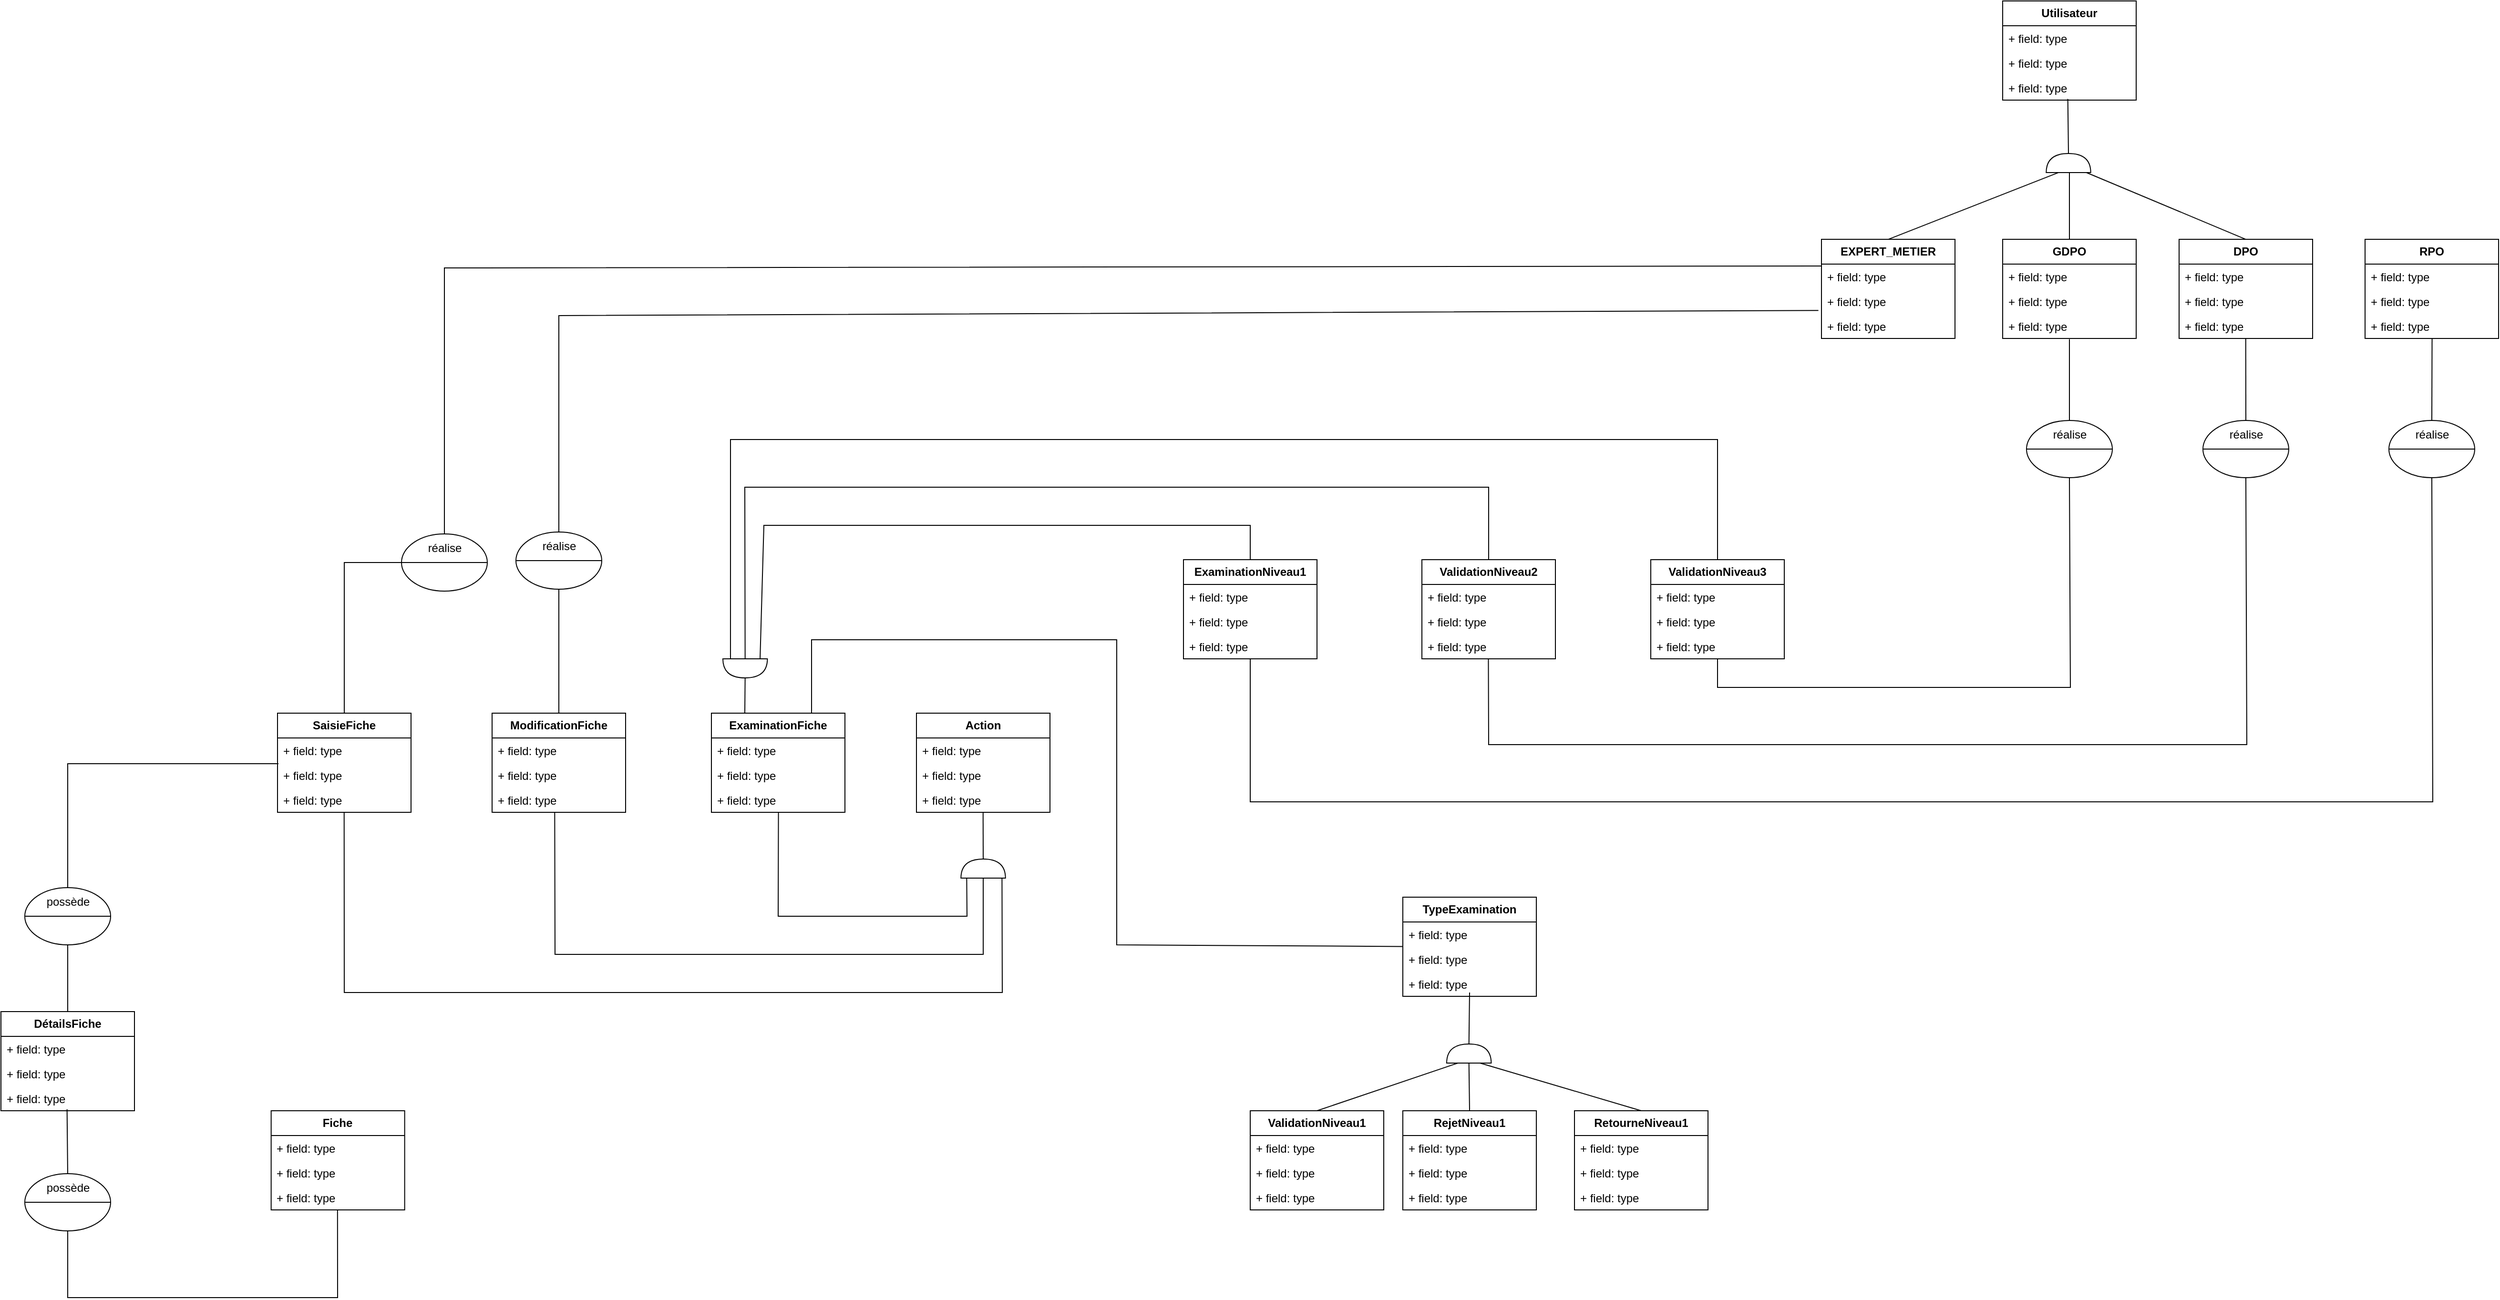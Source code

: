 <mxfile version="24.0.1" type="github">
  <diagram name="Page-1" id="qLgA0oDhDF7gpmY1HdVV">
    <mxGraphModel dx="2273" dy="1277" grid="1" gridSize="10" guides="1" tooltips="1" connect="1" arrows="1" fold="1" page="1" pageScale="1" pageWidth="1169" pageHeight="1654" math="0" shadow="0">
      <root>
        <mxCell id="0" />
        <mxCell id="1" parent="0" />
        <mxCell id="GYJAzNhmERgqQ6SQNVPi-38" value="&lt;b&gt;DPO&lt;/b&gt;" style="swimlane;fontStyle=0;childLayout=stackLayout;horizontal=1;startSize=26;fillColor=none;horizontalStack=0;resizeParent=1;resizeParentMax=0;resizeLast=0;collapsible=1;marginBottom=0;whiteSpace=wrap;html=1;" parent="1" vertex="1">
          <mxGeometry x="2634" y="330.04" width="140" height="104" as="geometry" />
        </mxCell>
        <mxCell id="GYJAzNhmERgqQ6SQNVPi-39" value="+ field: type" style="text;strokeColor=none;fillColor=none;align=left;verticalAlign=top;spacingLeft=4;spacingRight=4;overflow=hidden;rotatable=0;points=[[0,0.5],[1,0.5]];portConstraint=eastwest;whiteSpace=wrap;html=1;" parent="GYJAzNhmERgqQ6SQNVPi-38" vertex="1">
          <mxGeometry y="26" width="140" height="26" as="geometry" />
        </mxCell>
        <mxCell id="GYJAzNhmERgqQ6SQNVPi-40" value="+ field: type" style="text;strokeColor=none;fillColor=none;align=left;verticalAlign=top;spacingLeft=4;spacingRight=4;overflow=hidden;rotatable=0;points=[[0,0.5],[1,0.5]];portConstraint=eastwest;whiteSpace=wrap;html=1;" parent="GYJAzNhmERgqQ6SQNVPi-38" vertex="1">
          <mxGeometry y="52" width="140" height="26" as="geometry" />
        </mxCell>
        <mxCell id="GYJAzNhmERgqQ6SQNVPi-41" value="+ field: type" style="text;strokeColor=none;fillColor=none;align=left;verticalAlign=top;spacingLeft=4;spacingRight=4;overflow=hidden;rotatable=0;points=[[0,0.5],[1,0.5]];portConstraint=eastwest;whiteSpace=wrap;html=1;" parent="GYJAzNhmERgqQ6SQNVPi-38" vertex="1">
          <mxGeometry y="78" width="140" height="26" as="geometry" />
        </mxCell>
        <mxCell id="GYJAzNhmERgqQ6SQNVPi-42" value="&lt;b&gt;GDPO&lt;/b&gt;" style="swimlane;fontStyle=0;childLayout=stackLayout;horizontal=1;startSize=26;fillColor=none;horizontalStack=0;resizeParent=1;resizeParentMax=0;resizeLast=0;collapsible=1;marginBottom=0;whiteSpace=wrap;html=1;" parent="1" vertex="1">
          <mxGeometry x="2449" y="330.04" width="140" height="104" as="geometry" />
        </mxCell>
        <mxCell id="GYJAzNhmERgqQ6SQNVPi-43" value="+ field: type" style="text;strokeColor=none;fillColor=none;align=left;verticalAlign=top;spacingLeft=4;spacingRight=4;overflow=hidden;rotatable=0;points=[[0,0.5],[1,0.5]];portConstraint=eastwest;whiteSpace=wrap;html=1;" parent="GYJAzNhmERgqQ6SQNVPi-42" vertex="1">
          <mxGeometry y="26" width="140" height="26" as="geometry" />
        </mxCell>
        <mxCell id="GYJAzNhmERgqQ6SQNVPi-44" value="+ field: type" style="text;strokeColor=none;fillColor=none;align=left;verticalAlign=top;spacingLeft=4;spacingRight=4;overflow=hidden;rotatable=0;points=[[0,0.5],[1,0.5]];portConstraint=eastwest;whiteSpace=wrap;html=1;" parent="GYJAzNhmERgqQ6SQNVPi-42" vertex="1">
          <mxGeometry y="52" width="140" height="26" as="geometry" />
        </mxCell>
        <mxCell id="GYJAzNhmERgqQ6SQNVPi-45" value="+ field: type" style="text;strokeColor=none;fillColor=none;align=left;verticalAlign=top;spacingLeft=4;spacingRight=4;overflow=hidden;rotatable=0;points=[[0,0.5],[1,0.5]];portConstraint=eastwest;whiteSpace=wrap;html=1;" parent="GYJAzNhmERgqQ6SQNVPi-42" vertex="1">
          <mxGeometry y="78" width="140" height="26" as="geometry" />
        </mxCell>
        <mxCell id="GYJAzNhmERgqQ6SQNVPi-46" value="&lt;b&gt;EXPERT_METIER&lt;/b&gt;" style="swimlane;fontStyle=0;childLayout=stackLayout;horizontal=1;startSize=26;fillColor=none;horizontalStack=0;resizeParent=1;resizeParentMax=0;resizeLast=0;collapsible=1;marginBottom=0;whiteSpace=wrap;html=1;" parent="1" vertex="1">
          <mxGeometry x="2259" y="330.04" width="140" height="104" as="geometry" />
        </mxCell>
        <mxCell id="GYJAzNhmERgqQ6SQNVPi-47" value="+ field: type" style="text;strokeColor=none;fillColor=none;align=left;verticalAlign=top;spacingLeft=4;spacingRight=4;overflow=hidden;rotatable=0;points=[[0,0.5],[1,0.5]];portConstraint=eastwest;whiteSpace=wrap;html=1;" parent="GYJAzNhmERgqQ6SQNVPi-46" vertex="1">
          <mxGeometry y="26" width="140" height="26" as="geometry" />
        </mxCell>
        <mxCell id="GYJAzNhmERgqQ6SQNVPi-48" value="+ field: type" style="text;strokeColor=none;fillColor=none;align=left;verticalAlign=top;spacingLeft=4;spacingRight=4;overflow=hidden;rotatable=0;points=[[0,0.5],[1,0.5]];portConstraint=eastwest;whiteSpace=wrap;html=1;" parent="GYJAzNhmERgqQ6SQNVPi-46" vertex="1">
          <mxGeometry y="52" width="140" height="26" as="geometry" />
        </mxCell>
        <mxCell id="GYJAzNhmERgqQ6SQNVPi-49" value="+ field: type" style="text;strokeColor=none;fillColor=none;align=left;verticalAlign=top;spacingLeft=4;spacingRight=4;overflow=hidden;rotatable=0;points=[[0,0.5],[1,0.5]];portConstraint=eastwest;whiteSpace=wrap;html=1;" parent="GYJAzNhmERgqQ6SQNVPi-46" vertex="1">
          <mxGeometry y="78" width="140" height="26" as="geometry" />
        </mxCell>
        <mxCell id="GYJAzNhmERgqQ6SQNVPi-50" value="" style="shape=or;whiteSpace=wrap;html=1;direction=north;" parent="1" vertex="1">
          <mxGeometry x="2494.66" y="240" width="46.67" height="20" as="geometry" />
        </mxCell>
        <mxCell id="GYJAzNhmERgqQ6SQNVPi-51" style="edgeStyle=orthogonalEdgeStyle;rounded=0;orthogonalLoop=1;jettySize=auto;html=1;entryX=0;entryY=0.5;entryDx=0;entryDy=0;entryPerimeter=0;endArrow=none;endFill=0;exitX=0.5;exitY=0;exitDx=0;exitDy=0;" parent="1" source="GYJAzNhmERgqQ6SQNVPi-42" edge="1">
          <mxGeometry relative="1" as="geometry">
            <mxPoint x="2519" y="310.04" as="sourcePoint" />
            <mxPoint x="2518.995" y="260.04" as="targetPoint" />
          </mxGeometry>
        </mxCell>
        <mxCell id="GYJAzNhmERgqQ6SQNVPi-53" value="" style="endArrow=none;html=1;rounded=0;exitX=0.5;exitY=0;exitDx=0;exitDy=0;entryX=0;entryY=0.25;entryDx=0;entryDy=0;entryPerimeter=0;" parent="1" source="GYJAzNhmERgqQ6SQNVPi-46" edge="1">
          <mxGeometry width="50" height="50" relative="1" as="geometry">
            <mxPoint x="2329" y="310.04" as="sourcePoint" />
            <mxPoint x="2507.327" y="260.04" as="targetPoint" />
          </mxGeometry>
        </mxCell>
        <mxCell id="GYJAzNhmERgqQ6SQNVPi-54" value="" style="endArrow=none;html=1;rounded=0;entryX=0.002;entryY=0.883;entryDx=0;entryDy=0;entryPerimeter=0;exitX=0.5;exitY=0;exitDx=0;exitDy=0;" parent="1" source="GYJAzNhmERgqQ6SQNVPi-38" edge="1">
          <mxGeometry width="50" height="50" relative="1" as="geometry">
            <mxPoint x="2704" y="330.04" as="sourcePoint" />
            <mxPoint x="2536.87" y="260.0" as="targetPoint" />
          </mxGeometry>
        </mxCell>
        <mxCell id="GYJAzNhmERgqQ6SQNVPi-55" value="&lt;b&gt;Utilisateur&lt;/b&gt;" style="swimlane;fontStyle=0;childLayout=stackLayout;horizontal=1;startSize=26;fillColor=none;horizontalStack=0;resizeParent=1;resizeParentMax=0;resizeLast=0;collapsible=1;marginBottom=0;whiteSpace=wrap;html=1;" parent="1" vertex="1">
          <mxGeometry x="2449" y="80" width="140" height="104" as="geometry" />
        </mxCell>
        <mxCell id="GYJAzNhmERgqQ6SQNVPi-56" value="+ field: type" style="text;strokeColor=none;fillColor=none;align=left;verticalAlign=top;spacingLeft=4;spacingRight=4;overflow=hidden;rotatable=0;points=[[0,0.5],[1,0.5]];portConstraint=eastwest;whiteSpace=wrap;html=1;" parent="GYJAzNhmERgqQ6SQNVPi-55" vertex="1">
          <mxGeometry y="26" width="140" height="26" as="geometry" />
        </mxCell>
        <mxCell id="GYJAzNhmERgqQ6SQNVPi-57" value="+ field: type" style="text;strokeColor=none;fillColor=none;align=left;verticalAlign=top;spacingLeft=4;spacingRight=4;overflow=hidden;rotatable=0;points=[[0,0.5],[1,0.5]];portConstraint=eastwest;whiteSpace=wrap;html=1;" parent="GYJAzNhmERgqQ6SQNVPi-55" vertex="1">
          <mxGeometry y="52" width="140" height="26" as="geometry" />
        </mxCell>
        <mxCell id="GYJAzNhmERgqQ6SQNVPi-58" value="+ field: type" style="text;strokeColor=none;fillColor=none;align=left;verticalAlign=top;spacingLeft=4;spacingRight=4;overflow=hidden;rotatable=0;points=[[0,0.5],[1,0.5]];portConstraint=eastwest;whiteSpace=wrap;html=1;" parent="GYJAzNhmERgqQ6SQNVPi-55" vertex="1">
          <mxGeometry y="78" width="140" height="26" as="geometry" />
        </mxCell>
        <mxCell id="GYJAzNhmERgqQ6SQNVPi-59" value="" style="endArrow=none;html=1;rounded=0;exitX=1;exitY=0.5;exitDx=0;exitDy=0;exitPerimeter=0;entryX=0.488;entryY=0.95;entryDx=0;entryDy=0;entryPerimeter=0;" parent="1" source="GYJAzNhmERgqQ6SQNVPi-50" target="GYJAzNhmERgqQ6SQNVPi-58" edge="1">
          <mxGeometry width="50" height="50" relative="1" as="geometry">
            <mxPoint x="2567" y="220" as="sourcePoint" />
            <mxPoint x="2617" y="170" as="targetPoint" />
          </mxGeometry>
        </mxCell>
        <mxCell id="GYJAzNhmERgqQ6SQNVPi-60" value="&lt;b&gt;Action&lt;/b&gt;" style="swimlane;fontStyle=0;childLayout=stackLayout;horizontal=1;startSize=26;fillColor=none;horizontalStack=0;resizeParent=1;resizeParentMax=0;resizeLast=0;collapsible=1;marginBottom=0;whiteSpace=wrap;html=1;" parent="1" vertex="1">
          <mxGeometry x="1310" y="827" width="140" height="104" as="geometry" />
        </mxCell>
        <mxCell id="GYJAzNhmERgqQ6SQNVPi-61" value="+ field: type" style="text;strokeColor=none;fillColor=none;align=left;verticalAlign=top;spacingLeft=4;spacingRight=4;overflow=hidden;rotatable=0;points=[[0,0.5],[1,0.5]];portConstraint=eastwest;whiteSpace=wrap;html=1;" parent="GYJAzNhmERgqQ6SQNVPi-60" vertex="1">
          <mxGeometry y="26" width="140" height="26" as="geometry" />
        </mxCell>
        <mxCell id="GYJAzNhmERgqQ6SQNVPi-62" value="+ field: type" style="text;strokeColor=none;fillColor=none;align=left;verticalAlign=top;spacingLeft=4;spacingRight=4;overflow=hidden;rotatable=0;points=[[0,0.5],[1,0.5]];portConstraint=eastwest;whiteSpace=wrap;html=1;" parent="GYJAzNhmERgqQ6SQNVPi-60" vertex="1">
          <mxGeometry y="52" width="140" height="26" as="geometry" />
        </mxCell>
        <mxCell id="GYJAzNhmERgqQ6SQNVPi-63" value="+ field: type" style="text;strokeColor=none;fillColor=none;align=left;verticalAlign=top;spacingLeft=4;spacingRight=4;overflow=hidden;rotatable=0;points=[[0,0.5],[1,0.5]];portConstraint=eastwest;whiteSpace=wrap;html=1;" parent="GYJAzNhmERgqQ6SQNVPi-60" vertex="1">
          <mxGeometry y="78" width="140" height="26" as="geometry" />
        </mxCell>
        <mxCell id="GYJAzNhmERgqQ6SQNVPi-65" value="&lt;b&gt;SaisieFiche&lt;/b&gt;" style="swimlane;fontStyle=0;childLayout=stackLayout;horizontal=1;startSize=26;fillColor=none;horizontalStack=0;resizeParent=1;resizeParentMax=0;resizeLast=0;collapsible=1;marginBottom=0;whiteSpace=wrap;html=1;" parent="1" vertex="1">
          <mxGeometry x="640" y="827" width="140" height="104" as="geometry" />
        </mxCell>
        <mxCell id="GYJAzNhmERgqQ6SQNVPi-66" value="+ field: type" style="text;strokeColor=none;fillColor=none;align=left;verticalAlign=top;spacingLeft=4;spacingRight=4;overflow=hidden;rotatable=0;points=[[0,0.5],[1,0.5]];portConstraint=eastwest;whiteSpace=wrap;html=1;" parent="GYJAzNhmERgqQ6SQNVPi-65" vertex="1">
          <mxGeometry y="26" width="140" height="26" as="geometry" />
        </mxCell>
        <mxCell id="GYJAzNhmERgqQ6SQNVPi-67" value="+ field: type" style="text;strokeColor=none;fillColor=none;align=left;verticalAlign=top;spacingLeft=4;spacingRight=4;overflow=hidden;rotatable=0;points=[[0,0.5],[1,0.5]];portConstraint=eastwest;whiteSpace=wrap;html=1;" parent="GYJAzNhmERgqQ6SQNVPi-65" vertex="1">
          <mxGeometry y="52" width="140" height="26" as="geometry" />
        </mxCell>
        <mxCell id="GYJAzNhmERgqQ6SQNVPi-68" value="+ field: type" style="text;strokeColor=none;fillColor=none;align=left;verticalAlign=top;spacingLeft=4;spacingRight=4;overflow=hidden;rotatable=0;points=[[0,0.5],[1,0.5]];portConstraint=eastwest;whiteSpace=wrap;html=1;" parent="GYJAzNhmERgqQ6SQNVPi-65" vertex="1">
          <mxGeometry y="78" width="140" height="26" as="geometry" />
        </mxCell>
        <mxCell id="GYJAzNhmERgqQ6SQNVPi-69" value="&lt;b&gt;ModificationFiche&lt;/b&gt;" style="swimlane;fontStyle=0;childLayout=stackLayout;horizontal=1;startSize=26;fillColor=none;horizontalStack=0;resizeParent=1;resizeParentMax=0;resizeLast=0;collapsible=1;marginBottom=0;whiteSpace=wrap;html=1;" parent="1" vertex="1">
          <mxGeometry x="865" y="827" width="140" height="104" as="geometry" />
        </mxCell>
        <mxCell id="GYJAzNhmERgqQ6SQNVPi-70" value="+ field: type" style="text;strokeColor=none;fillColor=none;align=left;verticalAlign=top;spacingLeft=4;spacingRight=4;overflow=hidden;rotatable=0;points=[[0,0.5],[1,0.5]];portConstraint=eastwest;whiteSpace=wrap;html=1;" parent="GYJAzNhmERgqQ6SQNVPi-69" vertex="1">
          <mxGeometry y="26" width="140" height="26" as="geometry" />
        </mxCell>
        <mxCell id="GYJAzNhmERgqQ6SQNVPi-71" value="+ field: type" style="text;strokeColor=none;fillColor=none;align=left;verticalAlign=top;spacingLeft=4;spacingRight=4;overflow=hidden;rotatable=0;points=[[0,0.5],[1,0.5]];portConstraint=eastwest;whiteSpace=wrap;html=1;" parent="GYJAzNhmERgqQ6SQNVPi-69" vertex="1">
          <mxGeometry y="52" width="140" height="26" as="geometry" />
        </mxCell>
        <mxCell id="GYJAzNhmERgqQ6SQNVPi-72" value="+ field: type" style="text;strokeColor=none;fillColor=none;align=left;verticalAlign=top;spacingLeft=4;spacingRight=4;overflow=hidden;rotatable=0;points=[[0,0.5],[1,0.5]];portConstraint=eastwest;whiteSpace=wrap;html=1;" parent="GYJAzNhmERgqQ6SQNVPi-69" vertex="1">
          <mxGeometry y="78" width="140" height="26" as="geometry" />
        </mxCell>
        <mxCell id="GYJAzNhmERgqQ6SQNVPi-73" value="&lt;b&gt;ExaminationFiche&lt;/b&gt;" style="swimlane;fontStyle=0;childLayout=stackLayout;horizontal=1;startSize=26;fillColor=none;horizontalStack=0;resizeParent=1;resizeParentMax=0;resizeLast=0;collapsible=1;marginBottom=0;whiteSpace=wrap;html=1;" parent="1" vertex="1">
          <mxGeometry x="1095" y="827" width="140" height="104" as="geometry" />
        </mxCell>
        <mxCell id="GYJAzNhmERgqQ6SQNVPi-74" value="+ field: type" style="text;strokeColor=none;fillColor=none;align=left;verticalAlign=top;spacingLeft=4;spacingRight=4;overflow=hidden;rotatable=0;points=[[0,0.5],[1,0.5]];portConstraint=eastwest;whiteSpace=wrap;html=1;" parent="GYJAzNhmERgqQ6SQNVPi-73" vertex="1">
          <mxGeometry y="26" width="140" height="26" as="geometry" />
        </mxCell>
        <mxCell id="GYJAzNhmERgqQ6SQNVPi-75" value="+ field: type" style="text;strokeColor=none;fillColor=none;align=left;verticalAlign=top;spacingLeft=4;spacingRight=4;overflow=hidden;rotatable=0;points=[[0,0.5],[1,0.5]];portConstraint=eastwest;whiteSpace=wrap;html=1;" parent="GYJAzNhmERgqQ6SQNVPi-73" vertex="1">
          <mxGeometry y="52" width="140" height="26" as="geometry" />
        </mxCell>
        <mxCell id="GYJAzNhmERgqQ6SQNVPi-76" value="+ field: type" style="text;strokeColor=none;fillColor=none;align=left;verticalAlign=top;spacingLeft=4;spacingRight=4;overflow=hidden;rotatable=0;points=[[0,0.5],[1,0.5]];portConstraint=eastwest;whiteSpace=wrap;html=1;" parent="GYJAzNhmERgqQ6SQNVPi-73" vertex="1">
          <mxGeometry y="78" width="140" height="26" as="geometry" />
        </mxCell>
        <mxCell id="GYJAzNhmERgqQ6SQNVPi-84" value="" style="group" parent="1" vertex="1" connectable="0">
          <mxGeometry x="770" y="639" width="90" height="60" as="geometry" />
        </mxCell>
        <mxCell id="GYJAzNhmERgqQ6SQNVPi-81" value="" style="ellipse;whiteSpace=wrap;html=1;" parent="GYJAzNhmERgqQ6SQNVPi-84" vertex="1">
          <mxGeometry width="90" height="60" as="geometry" />
        </mxCell>
        <mxCell id="GYJAzNhmERgqQ6SQNVPi-83" value="réalise" style="text;html=1;align=center;verticalAlign=middle;whiteSpace=wrap;rounded=0;" parent="GYJAzNhmERgqQ6SQNVPi-84" vertex="1">
          <mxGeometry x="22.5" y="7.5" width="45" height="15" as="geometry" />
        </mxCell>
        <mxCell id="GYJAzNhmERgqQ6SQNVPi-82" value="" style="endArrow=none;html=1;rounded=0;entryX=1;entryY=0.5;entryDx=0;entryDy=0;exitX=0;exitY=0.5;exitDx=0;exitDy=0;elbow=vertical;" parent="GYJAzNhmERgqQ6SQNVPi-84" source="GYJAzNhmERgqQ6SQNVPi-81" target="GYJAzNhmERgqQ6SQNVPi-81" edge="1">
          <mxGeometry width="50" height="50" relative="1" as="geometry">
            <mxPoint x="210" y="285" as="sourcePoint" />
            <mxPoint x="247.5" y="247.5" as="targetPoint" />
          </mxGeometry>
        </mxCell>
        <mxCell id="GYJAzNhmERgqQ6SQNVPi-88" value="" style="endArrow=none;html=1;rounded=0;entryX=0;entryY=0.075;entryDx=0;entryDy=0;entryPerimeter=0;exitX=0.5;exitY=0;exitDx=0;exitDy=0;" parent="1" source="GYJAzNhmERgqQ6SQNVPi-81" target="GYJAzNhmERgqQ6SQNVPi-47" edge="1">
          <mxGeometry width="50" height="50" relative="1" as="geometry">
            <mxPoint x="920" y="630" as="sourcePoint" />
            <mxPoint x="970" y="580" as="targetPoint" />
            <Array as="points">
              <mxPoint x="815" y="360" />
            </Array>
          </mxGeometry>
        </mxCell>
        <mxCell id="GYJAzNhmERgqQ6SQNVPi-97" value="&lt;b&gt;DétailsFiche&lt;/b&gt;" style="swimlane;fontStyle=0;childLayout=stackLayout;horizontal=1;startSize=26;fillColor=none;horizontalStack=0;resizeParent=1;resizeParentMax=0;resizeLast=0;collapsible=1;marginBottom=0;whiteSpace=wrap;html=1;" parent="1" vertex="1">
          <mxGeometry x="350" y="1140" width="140" height="104" as="geometry" />
        </mxCell>
        <mxCell id="GYJAzNhmERgqQ6SQNVPi-98" value="+ field: type" style="text;strokeColor=none;fillColor=none;align=left;verticalAlign=top;spacingLeft=4;spacingRight=4;overflow=hidden;rotatable=0;points=[[0,0.5],[1,0.5]];portConstraint=eastwest;whiteSpace=wrap;html=1;" parent="GYJAzNhmERgqQ6SQNVPi-97" vertex="1">
          <mxGeometry y="26" width="140" height="26" as="geometry" />
        </mxCell>
        <mxCell id="GYJAzNhmERgqQ6SQNVPi-99" value="+ field: type" style="text;strokeColor=none;fillColor=none;align=left;verticalAlign=top;spacingLeft=4;spacingRight=4;overflow=hidden;rotatable=0;points=[[0,0.5],[1,0.5]];portConstraint=eastwest;whiteSpace=wrap;html=1;" parent="GYJAzNhmERgqQ6SQNVPi-97" vertex="1">
          <mxGeometry y="52" width="140" height="26" as="geometry" />
        </mxCell>
        <mxCell id="GYJAzNhmERgqQ6SQNVPi-100" value="+ field: type" style="text;strokeColor=none;fillColor=none;align=left;verticalAlign=top;spacingLeft=4;spacingRight=4;overflow=hidden;rotatable=0;points=[[0,0.5],[1,0.5]];portConstraint=eastwest;whiteSpace=wrap;html=1;" parent="GYJAzNhmERgqQ6SQNVPi-97" vertex="1">
          <mxGeometry y="78" width="140" height="26" as="geometry" />
        </mxCell>
        <mxCell id="GYJAzNhmERgqQ6SQNVPi-107" value="" style="group" parent="1" vertex="1" connectable="0">
          <mxGeometry x="890" y="637" width="90" height="60" as="geometry" />
        </mxCell>
        <mxCell id="GYJAzNhmERgqQ6SQNVPi-108" value="" style="ellipse;whiteSpace=wrap;html=1;" parent="GYJAzNhmERgqQ6SQNVPi-107" vertex="1">
          <mxGeometry width="90" height="60" as="geometry" />
        </mxCell>
        <mxCell id="GYJAzNhmERgqQ6SQNVPi-109" value="réalise" style="text;html=1;align=center;verticalAlign=middle;whiteSpace=wrap;rounded=0;" parent="GYJAzNhmERgqQ6SQNVPi-107" vertex="1">
          <mxGeometry x="22.5" y="7.5" width="45" height="15" as="geometry" />
        </mxCell>
        <mxCell id="GYJAzNhmERgqQ6SQNVPi-110" value="" style="endArrow=none;html=1;rounded=0;entryX=1;entryY=0.5;entryDx=0;entryDy=0;exitX=0;exitY=0.5;exitDx=0;exitDy=0;elbow=vertical;" parent="GYJAzNhmERgqQ6SQNVPi-107" source="GYJAzNhmERgqQ6SQNVPi-108" target="GYJAzNhmERgqQ6SQNVPi-108" edge="1">
          <mxGeometry width="50" height="50" relative="1" as="geometry">
            <mxPoint x="210" y="285" as="sourcePoint" />
            <mxPoint x="247.5" y="247.5" as="targetPoint" />
          </mxGeometry>
        </mxCell>
        <mxCell id="GYJAzNhmERgqQ6SQNVPi-127" value="" style="endArrow=none;html=1;rounded=0;entryX=-0.023;entryY=-0.133;entryDx=0;entryDy=0;exitX=0.5;exitY=0;exitDx=0;exitDy=0;entryPerimeter=0;" parent="1" source="GYJAzNhmERgqQ6SQNVPi-108" target="GYJAzNhmERgqQ6SQNVPi-49" edge="1">
          <mxGeometry width="50" height="50" relative="1" as="geometry">
            <mxPoint x="1140" y="620" as="sourcePoint" />
            <mxPoint x="1140.49" y="562" as="targetPoint" />
            <Array as="points">
              <mxPoint x="935" y="410" />
            </Array>
          </mxGeometry>
        </mxCell>
        <mxCell id="GYJAzNhmERgqQ6SQNVPi-132" value="" style="group" parent="1" vertex="1" connectable="0">
          <mxGeometry x="375" y="1010" width="90" height="60" as="geometry" />
        </mxCell>
        <mxCell id="GYJAzNhmERgqQ6SQNVPi-133" value="" style="ellipse;whiteSpace=wrap;html=1;" parent="GYJAzNhmERgqQ6SQNVPi-132" vertex="1">
          <mxGeometry width="90" height="60" as="geometry" />
        </mxCell>
        <mxCell id="GYJAzNhmERgqQ6SQNVPi-134" value="possède" style="text;html=1;align=center;verticalAlign=middle;whiteSpace=wrap;rounded=0;" parent="GYJAzNhmERgqQ6SQNVPi-132" vertex="1">
          <mxGeometry x="22.5" y="7.5" width="45" height="15" as="geometry" />
        </mxCell>
        <mxCell id="GYJAzNhmERgqQ6SQNVPi-135" value="" style="endArrow=none;html=1;rounded=0;entryX=1;entryY=0.5;entryDx=0;entryDy=0;exitX=0;exitY=0.5;exitDx=0;exitDy=0;elbow=vertical;" parent="GYJAzNhmERgqQ6SQNVPi-132" source="GYJAzNhmERgqQ6SQNVPi-133" target="GYJAzNhmERgqQ6SQNVPi-133" edge="1">
          <mxGeometry width="50" height="50" relative="1" as="geometry">
            <mxPoint x="210" y="285" as="sourcePoint" />
            <mxPoint x="247.5" y="247.5" as="targetPoint" />
          </mxGeometry>
        </mxCell>
        <mxCell id="GYJAzNhmERgqQ6SQNVPi-130" value="" style="endArrow=none;html=1;rounded=0;exitX=0.5;exitY=0;exitDx=0;exitDy=0;" parent="1" source="GYJAzNhmERgqQ6SQNVPi-133" edge="1">
          <mxGeometry width="50" height="50" relative="1" as="geometry">
            <mxPoint x="760" y="1066" as="sourcePoint" />
            <mxPoint x="641" y="880" as="targetPoint" />
            <Array as="points">
              <mxPoint x="420" y="880" />
            </Array>
          </mxGeometry>
        </mxCell>
        <mxCell id="GYJAzNhmERgqQ6SQNVPi-136" value="" style="endArrow=none;html=1;rounded=0;entryX=0.5;entryY=1;entryDx=0;entryDy=0;exitX=0.5;exitY=0;exitDx=0;exitDy=0;" parent="1" source="GYJAzNhmERgqQ6SQNVPi-97" target="GYJAzNhmERgqQ6SQNVPi-133" edge="1">
          <mxGeometry width="50" height="50" relative="1" as="geometry">
            <mxPoint x="420" y="1130" as="sourcePoint" />
            <mxPoint x="419.5" y="1080" as="targetPoint" />
          </mxGeometry>
        </mxCell>
        <mxCell id="GYJAzNhmERgqQ6SQNVPi-137" value="&lt;b&gt;Fiche&lt;/b&gt;" style="swimlane;fontStyle=0;childLayout=stackLayout;horizontal=1;startSize=26;fillColor=none;horizontalStack=0;resizeParent=1;resizeParentMax=0;resizeLast=0;collapsible=1;marginBottom=0;whiteSpace=wrap;html=1;" parent="1" vertex="1">
          <mxGeometry x="633.33" y="1244" width="140" height="104" as="geometry" />
        </mxCell>
        <mxCell id="GYJAzNhmERgqQ6SQNVPi-138" value="+ field: type" style="text;strokeColor=none;fillColor=none;align=left;verticalAlign=top;spacingLeft=4;spacingRight=4;overflow=hidden;rotatable=0;points=[[0,0.5],[1,0.5]];portConstraint=eastwest;whiteSpace=wrap;html=1;" parent="GYJAzNhmERgqQ6SQNVPi-137" vertex="1">
          <mxGeometry y="26" width="140" height="26" as="geometry" />
        </mxCell>
        <mxCell id="GYJAzNhmERgqQ6SQNVPi-139" value="+ field: type" style="text;strokeColor=none;fillColor=none;align=left;verticalAlign=top;spacingLeft=4;spacingRight=4;overflow=hidden;rotatable=0;points=[[0,0.5],[1,0.5]];portConstraint=eastwest;whiteSpace=wrap;html=1;" parent="GYJAzNhmERgqQ6SQNVPi-137" vertex="1">
          <mxGeometry y="52" width="140" height="26" as="geometry" />
        </mxCell>
        <mxCell id="GYJAzNhmERgqQ6SQNVPi-140" value="+ field: type" style="text;strokeColor=none;fillColor=none;align=left;verticalAlign=top;spacingLeft=4;spacingRight=4;overflow=hidden;rotatable=0;points=[[0,0.5],[1,0.5]];portConstraint=eastwest;whiteSpace=wrap;html=1;" parent="GYJAzNhmERgqQ6SQNVPi-137" vertex="1">
          <mxGeometry y="78" width="140" height="26" as="geometry" />
        </mxCell>
        <mxCell id="GYJAzNhmERgqQ6SQNVPi-142" value="" style="group" parent="1" vertex="1" connectable="0">
          <mxGeometry x="375" y="1310" width="90" height="60" as="geometry" />
        </mxCell>
        <mxCell id="GYJAzNhmERgqQ6SQNVPi-143" value="" style="ellipse;whiteSpace=wrap;html=1;" parent="GYJAzNhmERgqQ6SQNVPi-142" vertex="1">
          <mxGeometry width="90" height="60" as="geometry" />
        </mxCell>
        <mxCell id="GYJAzNhmERgqQ6SQNVPi-144" value="possède" style="text;html=1;align=center;verticalAlign=middle;whiteSpace=wrap;rounded=0;" parent="GYJAzNhmERgqQ6SQNVPi-142" vertex="1">
          <mxGeometry x="22.5" y="7.5" width="45" height="15" as="geometry" />
        </mxCell>
        <mxCell id="GYJAzNhmERgqQ6SQNVPi-145" value="" style="endArrow=none;html=1;rounded=0;entryX=1;entryY=0.5;entryDx=0;entryDy=0;exitX=0;exitY=0.5;exitDx=0;exitDy=0;elbow=vertical;" parent="GYJAzNhmERgqQ6SQNVPi-142" source="GYJAzNhmERgqQ6SQNVPi-143" target="GYJAzNhmERgqQ6SQNVPi-143" edge="1">
          <mxGeometry width="50" height="50" relative="1" as="geometry">
            <mxPoint x="210" y="285" as="sourcePoint" />
            <mxPoint x="247.5" y="247.5" as="targetPoint" />
          </mxGeometry>
        </mxCell>
        <mxCell id="GYJAzNhmERgqQ6SQNVPi-149" value="" style="endArrow=none;html=1;rounded=0;entryX=0.5;entryY=1;entryDx=0;entryDy=0;exitX=0.497;exitY=0.981;exitDx=0;exitDy=0;exitPerimeter=0;" parent="1" source="GYJAzNhmERgqQ6SQNVPi-140" target="GYJAzNhmERgqQ6SQNVPi-143" edge="1">
          <mxGeometry width="50" height="50" relative="1" as="geometry">
            <mxPoint x="610" y="1370" as="sourcePoint" />
            <mxPoint x="200" y="1210" as="targetPoint" />
            <Array as="points">
              <mxPoint x="703" y="1440" />
              <mxPoint x="420" y="1440" />
            </Array>
          </mxGeometry>
        </mxCell>
        <mxCell id="GYJAzNhmERgqQ6SQNVPi-151" value="" style="endArrow=none;html=1;rounded=0;exitX=0.5;exitY=0;exitDx=0;exitDy=0;entryX=0.495;entryY=0.939;entryDx=0;entryDy=0;entryPerimeter=0;" parent="1" source="GYJAzNhmERgqQ6SQNVPi-143" target="GYJAzNhmERgqQ6SQNVPi-100" edge="1">
          <mxGeometry width="50" height="50" relative="1" as="geometry">
            <mxPoint x="286" y="1191.5" as="sourcePoint" />
            <mxPoint x="375" y="1192.5" as="targetPoint" />
          </mxGeometry>
        </mxCell>
        <mxCell id="GYJAzNhmERgqQ6SQNVPi-159" value="" style="endArrow=none;html=1;rounded=0;exitX=0.5;exitY=1;exitDx=0;exitDy=0;entryX=0.5;entryY=0;entryDx=0;entryDy=0;" parent="1" source="GYJAzNhmERgqQ6SQNVPi-108" target="GYJAzNhmERgqQ6SQNVPi-69" edge="1">
          <mxGeometry width="50" height="50" relative="1" as="geometry">
            <mxPoint x="1193.33" y="790" as="sourcePoint" />
            <mxPoint x="1243.33" y="740" as="targetPoint" />
          </mxGeometry>
        </mxCell>
        <mxCell id="GYJAzNhmERgqQ6SQNVPi-161" value="" style="endArrow=none;html=1;rounded=0;exitX=0.5;exitY=0;exitDx=0;exitDy=0;entryX=0;entryY=0.5;entryDx=0;entryDy=0;" parent="1" source="GYJAzNhmERgqQ6SQNVPi-65" target="GYJAzNhmERgqQ6SQNVPi-81" edge="1">
          <mxGeometry width="50" height="50" relative="1" as="geometry">
            <mxPoint x="740" y="790" as="sourcePoint" />
            <mxPoint x="790" y="740" as="targetPoint" />
            <Array as="points">
              <mxPoint x="710" y="669" />
            </Array>
          </mxGeometry>
        </mxCell>
        <mxCell id="GYJAzNhmERgqQ6SQNVPi-171" value="" style="shape=or;whiteSpace=wrap;html=1;direction=north;" parent="1" vertex="1">
          <mxGeometry x="1356.66" y="980" width="46.67" height="20" as="geometry" />
        </mxCell>
        <mxCell id="GYJAzNhmERgqQ6SQNVPi-172" value="" style="endArrow=none;html=1;rounded=0;entryX=0.499;entryY=0.996;entryDx=0;entryDy=0;exitX=1;exitY=0.5;exitDx=0;exitDy=0;entryPerimeter=0;exitPerimeter=0;" parent="1" source="GYJAzNhmERgqQ6SQNVPi-171" target="GYJAzNhmERgqQ6SQNVPi-63" edge="1">
          <mxGeometry width="50" height="50" relative="1" as="geometry">
            <mxPoint x="1356.66" y="1076.19" as="sourcePoint" />
            <mxPoint x="1380" y="903.812" as="targetPoint" />
          </mxGeometry>
        </mxCell>
        <mxCell id="GYJAzNhmERgqQ6SQNVPi-173" value="" style="endArrow=none;html=1;rounded=0;entryX=0.502;entryY=0.989;entryDx=0;entryDy=0;entryPerimeter=0;exitX=0;exitY=0.129;exitDx=0;exitDy=0;exitPerimeter=0;" parent="1" source="GYJAzNhmERgqQ6SQNVPi-171" target="GYJAzNhmERgqQ6SQNVPi-76" edge="1">
          <mxGeometry width="50" height="50" relative="1" as="geometry">
            <mxPoint x="1150" y="1050" as="sourcePoint" />
            <mxPoint x="1200" y="1000" as="targetPoint" />
            <Array as="points">
              <mxPoint x="1363" y="1040" />
              <mxPoint x="1165" y="1040" />
            </Array>
          </mxGeometry>
        </mxCell>
        <mxCell id="GYJAzNhmERgqQ6SQNVPi-174" value="" style="endArrow=none;html=1;rounded=0;entryX=0.469;entryY=0.985;entryDx=0;entryDy=0;entryPerimeter=0;exitX=0;exitY=0.5;exitDx=0;exitDy=0;exitPerimeter=0;" parent="1" source="GYJAzNhmERgqQ6SQNVPi-171" target="GYJAzNhmERgqQ6SQNVPi-72" edge="1">
          <mxGeometry width="50" height="50" relative="1" as="geometry">
            <mxPoint x="1128" y="1010" as="sourcePoint" />
            <mxPoint x="930" y="941" as="targetPoint" />
            <Array as="points">
              <mxPoint x="1380" y="1080" />
              <mxPoint x="931" y="1080" />
            </Array>
          </mxGeometry>
        </mxCell>
        <mxCell id="GYJAzNhmERgqQ6SQNVPi-175" value="" style="endArrow=none;html=1;rounded=0;entryX=0.499;entryY=0.987;entryDx=0;entryDy=0;entryPerimeter=0;exitX=-0.017;exitY=0.922;exitDx=0;exitDy=0;exitPerimeter=0;" parent="1" source="GYJAzNhmERgqQ6SQNVPi-171" target="GYJAzNhmERgqQ6SQNVPi-68" edge="1">
          <mxGeometry width="50" height="50" relative="1" as="geometry">
            <mxPoint x="1390" y="1010" as="sourcePoint" />
            <mxPoint x="941" y="941" as="targetPoint" />
            <Array as="points">
              <mxPoint x="1400" y="1120" />
              <mxPoint x="710" y="1120" />
            </Array>
          </mxGeometry>
        </mxCell>
        <mxCell id="GYJAzNhmERgqQ6SQNVPi-177" value="" style="shape=or;whiteSpace=wrap;html=1;direction=south;" parent="1" vertex="1">
          <mxGeometry x="1107" y="770" width="46.67" height="20" as="geometry" />
        </mxCell>
        <mxCell id="GYJAzNhmERgqQ6SQNVPi-178" value="" style="endArrow=none;html=1;rounded=0;entryX=1;entryY=0.5;entryDx=0;entryDy=0;entryPerimeter=0;exitX=0.25;exitY=0;exitDx=0;exitDy=0;" parent="1" source="GYJAzNhmERgqQ6SQNVPi-73" target="GYJAzNhmERgqQ6SQNVPi-177" edge="1">
          <mxGeometry width="50" height="50" relative="1" as="geometry">
            <mxPoint x="1080" y="860" as="sourcePoint" />
            <mxPoint x="1130" y="810" as="targetPoint" />
          </mxGeometry>
        </mxCell>
        <mxCell id="GYJAzNhmERgqQ6SQNVPi-179" value="&lt;b&gt;ExaminationNiveau1&lt;/b&gt;" style="swimlane;fontStyle=0;childLayout=stackLayout;horizontal=1;startSize=26;fillColor=none;horizontalStack=0;resizeParent=1;resizeParentMax=0;resizeLast=0;collapsible=1;marginBottom=0;whiteSpace=wrap;html=1;" parent="1" vertex="1">
          <mxGeometry x="1590" y="666" width="140" height="104" as="geometry" />
        </mxCell>
        <mxCell id="GYJAzNhmERgqQ6SQNVPi-180" value="+ field: type" style="text;strokeColor=none;fillColor=none;align=left;verticalAlign=top;spacingLeft=4;spacingRight=4;overflow=hidden;rotatable=0;points=[[0,0.5],[1,0.5]];portConstraint=eastwest;whiteSpace=wrap;html=1;" parent="GYJAzNhmERgqQ6SQNVPi-179" vertex="1">
          <mxGeometry y="26" width="140" height="26" as="geometry" />
        </mxCell>
        <mxCell id="GYJAzNhmERgqQ6SQNVPi-181" value="+ field: type" style="text;strokeColor=none;fillColor=none;align=left;verticalAlign=top;spacingLeft=4;spacingRight=4;overflow=hidden;rotatable=0;points=[[0,0.5],[1,0.5]];portConstraint=eastwest;whiteSpace=wrap;html=1;" parent="GYJAzNhmERgqQ6SQNVPi-179" vertex="1">
          <mxGeometry y="52" width="140" height="26" as="geometry" />
        </mxCell>
        <mxCell id="GYJAzNhmERgqQ6SQNVPi-182" value="+ field: type" style="text;strokeColor=none;fillColor=none;align=left;verticalAlign=top;spacingLeft=4;spacingRight=4;overflow=hidden;rotatable=0;points=[[0,0.5],[1,0.5]];portConstraint=eastwest;whiteSpace=wrap;html=1;" parent="GYJAzNhmERgqQ6SQNVPi-179" vertex="1">
          <mxGeometry y="78" width="140" height="26" as="geometry" />
        </mxCell>
        <mxCell id="GYJAzNhmERgqQ6SQNVPi-183" value="&lt;b&gt;ValidationNiveau2&lt;/b&gt;" style="swimlane;fontStyle=0;childLayout=stackLayout;horizontal=1;startSize=26;fillColor=none;horizontalStack=0;resizeParent=1;resizeParentMax=0;resizeLast=0;collapsible=1;marginBottom=0;whiteSpace=wrap;html=1;" parent="1" vertex="1">
          <mxGeometry x="1840" y="666" width="140" height="104" as="geometry" />
        </mxCell>
        <mxCell id="GYJAzNhmERgqQ6SQNVPi-184" value="+ field: type" style="text;strokeColor=none;fillColor=none;align=left;verticalAlign=top;spacingLeft=4;spacingRight=4;overflow=hidden;rotatable=0;points=[[0,0.5],[1,0.5]];portConstraint=eastwest;whiteSpace=wrap;html=1;" parent="GYJAzNhmERgqQ6SQNVPi-183" vertex="1">
          <mxGeometry y="26" width="140" height="26" as="geometry" />
        </mxCell>
        <mxCell id="GYJAzNhmERgqQ6SQNVPi-185" value="+ field: type" style="text;strokeColor=none;fillColor=none;align=left;verticalAlign=top;spacingLeft=4;spacingRight=4;overflow=hidden;rotatable=0;points=[[0,0.5],[1,0.5]];portConstraint=eastwest;whiteSpace=wrap;html=1;" parent="GYJAzNhmERgqQ6SQNVPi-183" vertex="1">
          <mxGeometry y="52" width="140" height="26" as="geometry" />
        </mxCell>
        <mxCell id="GYJAzNhmERgqQ6SQNVPi-186" value="+ field: type" style="text;strokeColor=none;fillColor=none;align=left;verticalAlign=top;spacingLeft=4;spacingRight=4;overflow=hidden;rotatable=0;points=[[0,0.5],[1,0.5]];portConstraint=eastwest;whiteSpace=wrap;html=1;" parent="GYJAzNhmERgqQ6SQNVPi-183" vertex="1">
          <mxGeometry y="78" width="140" height="26" as="geometry" />
        </mxCell>
        <mxCell id="GYJAzNhmERgqQ6SQNVPi-187" value="&lt;b&gt;ValidationNiveau3&lt;/b&gt;" style="swimlane;fontStyle=0;childLayout=stackLayout;horizontal=1;startSize=26;fillColor=none;horizontalStack=0;resizeParent=1;resizeParentMax=0;resizeLast=0;collapsible=1;marginBottom=0;whiteSpace=wrap;html=1;" parent="1" vertex="1">
          <mxGeometry x="2080" y="666" width="140" height="104" as="geometry" />
        </mxCell>
        <mxCell id="GYJAzNhmERgqQ6SQNVPi-188" value="+ field: type" style="text;strokeColor=none;fillColor=none;align=left;verticalAlign=top;spacingLeft=4;spacingRight=4;overflow=hidden;rotatable=0;points=[[0,0.5],[1,0.5]];portConstraint=eastwest;whiteSpace=wrap;html=1;" parent="GYJAzNhmERgqQ6SQNVPi-187" vertex="1">
          <mxGeometry y="26" width="140" height="26" as="geometry" />
        </mxCell>
        <mxCell id="GYJAzNhmERgqQ6SQNVPi-189" value="+ field: type" style="text;strokeColor=none;fillColor=none;align=left;verticalAlign=top;spacingLeft=4;spacingRight=4;overflow=hidden;rotatable=0;points=[[0,0.5],[1,0.5]];portConstraint=eastwest;whiteSpace=wrap;html=1;" parent="GYJAzNhmERgqQ6SQNVPi-187" vertex="1">
          <mxGeometry y="52" width="140" height="26" as="geometry" />
        </mxCell>
        <mxCell id="GYJAzNhmERgqQ6SQNVPi-190" value="+ field: type" style="text;strokeColor=none;fillColor=none;align=left;verticalAlign=top;spacingLeft=4;spacingRight=4;overflow=hidden;rotatable=0;points=[[0,0.5],[1,0.5]];portConstraint=eastwest;whiteSpace=wrap;html=1;" parent="GYJAzNhmERgqQ6SQNVPi-187" vertex="1">
          <mxGeometry y="78" width="140" height="26" as="geometry" />
        </mxCell>
        <mxCell id="GYJAzNhmERgqQ6SQNVPi-191" value="" style="endArrow=none;html=1;rounded=0;exitX=0;exitY=0.164;exitDx=0;exitDy=0;exitPerimeter=0;entryX=0.5;entryY=0;entryDx=0;entryDy=0;" parent="1" source="GYJAzNhmERgqQ6SQNVPi-177" target="GYJAzNhmERgqQ6SQNVPi-179" edge="1">
          <mxGeometry width="50" height="50" relative="1" as="geometry">
            <mxPoint x="1163.33" y="749" as="sourcePoint" />
            <mxPoint x="1213.33" y="699" as="targetPoint" />
            <Array as="points">
              <mxPoint x="1150" y="630" />
              <mxPoint x="1660" y="630" />
            </Array>
          </mxGeometry>
        </mxCell>
        <mxCell id="GYJAzNhmERgqQ6SQNVPi-192" value="" style="endArrow=none;html=1;rounded=0;exitX=0;exitY=0.5;exitDx=0;exitDy=0;exitPerimeter=0;entryX=0.5;entryY=0;entryDx=0;entryDy=0;" parent="1" source="GYJAzNhmERgqQ6SQNVPi-177" target="GYJAzNhmERgqQ6SQNVPi-183" edge="1">
          <mxGeometry width="50" height="50" relative="1" as="geometry">
            <mxPoint x="1163.33" y="760" as="sourcePoint" />
            <mxPoint x="1646.33" y="656" as="targetPoint" />
            <Array as="points">
              <mxPoint x="1130" y="590" />
              <mxPoint x="1910" y="590" />
            </Array>
          </mxGeometry>
        </mxCell>
        <mxCell id="GYJAzNhmERgqQ6SQNVPi-193" value="" style="endArrow=none;html=1;rounded=0;exitX=0;exitY=0.829;exitDx=0;exitDy=0;exitPerimeter=0;entryX=0.5;entryY=0;entryDx=0;entryDy=0;" parent="1" source="GYJAzNhmERgqQ6SQNVPi-177" target="GYJAzNhmERgqQ6SQNVPi-187" edge="1">
          <mxGeometry width="50" height="50" relative="1" as="geometry">
            <mxPoint x="1150" y="759" as="sourcePoint" />
            <mxPoint x="1645" y="655" as="targetPoint" />
            <Array as="points">
              <mxPoint x="1115" y="540" />
              <mxPoint x="2150" y="540" />
            </Array>
          </mxGeometry>
        </mxCell>
        <mxCell id="GYJAzNhmERgqQ6SQNVPi-197" value="" style="group" parent="1" vertex="1" connectable="0">
          <mxGeometry x="2474" y="520" width="90" height="60" as="geometry" />
        </mxCell>
        <mxCell id="GYJAzNhmERgqQ6SQNVPi-198" value="" style="ellipse;whiteSpace=wrap;html=1;" parent="GYJAzNhmERgqQ6SQNVPi-197" vertex="1">
          <mxGeometry width="90" height="60" as="geometry" />
        </mxCell>
        <mxCell id="GYJAzNhmERgqQ6SQNVPi-199" value="réalise" style="text;html=1;align=center;verticalAlign=middle;whiteSpace=wrap;rounded=0;" parent="GYJAzNhmERgqQ6SQNVPi-197" vertex="1">
          <mxGeometry x="22.5" y="7.5" width="45" height="15" as="geometry" />
        </mxCell>
        <mxCell id="GYJAzNhmERgqQ6SQNVPi-200" value="" style="endArrow=none;html=1;rounded=0;entryX=1;entryY=0.5;entryDx=0;entryDy=0;exitX=0;exitY=0.5;exitDx=0;exitDy=0;elbow=vertical;" parent="GYJAzNhmERgqQ6SQNVPi-197" source="GYJAzNhmERgqQ6SQNVPi-198" target="GYJAzNhmERgqQ6SQNVPi-198" edge="1">
          <mxGeometry width="50" height="50" relative="1" as="geometry">
            <mxPoint x="210" y="285" as="sourcePoint" />
            <mxPoint x="247.5" y="247.5" as="targetPoint" />
          </mxGeometry>
        </mxCell>
        <mxCell id="GYJAzNhmERgqQ6SQNVPi-201" value="" style="endArrow=none;html=1;rounded=0;entryX=0.5;entryY=1.028;entryDx=0;entryDy=0;entryPerimeter=0;exitX=0.5;exitY=0;exitDx=0;exitDy=0;" parent="1" source="GYJAzNhmERgqQ6SQNVPi-198" target="GYJAzNhmERgqQ6SQNVPi-45" edge="1">
          <mxGeometry width="50" height="50" relative="1" as="geometry">
            <mxPoint x="2449" y="530" as="sourcePoint" />
            <mxPoint x="2499" y="480" as="targetPoint" />
          </mxGeometry>
        </mxCell>
        <mxCell id="GYJAzNhmERgqQ6SQNVPi-202" value="" style="endArrow=none;html=1;rounded=0;entryX=0.5;entryY=1;entryDx=0;entryDy=0;exitX=0.5;exitY=1;exitDx=0;exitDy=0;" parent="1" source="GYJAzNhmERgqQ6SQNVPi-187" target="GYJAzNhmERgqQ6SQNVPi-198" edge="1">
          <mxGeometry width="50" height="50" relative="1" as="geometry">
            <mxPoint x="2330" y="850" as="sourcePoint" />
            <mxPoint x="2550" y="630" as="targetPoint" />
            <Array as="points">
              <mxPoint x="2150" y="800" />
              <mxPoint x="2520" y="800" />
            </Array>
          </mxGeometry>
        </mxCell>
        <mxCell id="GYJAzNhmERgqQ6SQNVPi-204" value="" style="group" parent="1" vertex="1" connectable="0">
          <mxGeometry x="2659" y="520" width="90" height="60" as="geometry" />
        </mxCell>
        <mxCell id="GYJAzNhmERgqQ6SQNVPi-205" value="" style="ellipse;whiteSpace=wrap;html=1;" parent="GYJAzNhmERgqQ6SQNVPi-204" vertex="1">
          <mxGeometry width="90" height="60" as="geometry" />
        </mxCell>
        <mxCell id="GYJAzNhmERgqQ6SQNVPi-206" value="réalise" style="text;html=1;align=center;verticalAlign=middle;whiteSpace=wrap;rounded=0;" parent="GYJAzNhmERgqQ6SQNVPi-204" vertex="1">
          <mxGeometry x="22.5" y="7.5" width="45" height="15" as="geometry" />
        </mxCell>
        <mxCell id="GYJAzNhmERgqQ6SQNVPi-207" value="" style="endArrow=none;html=1;rounded=0;entryX=1;entryY=0.5;entryDx=0;entryDy=0;exitX=0;exitY=0.5;exitDx=0;exitDy=0;elbow=vertical;" parent="GYJAzNhmERgqQ6SQNVPi-204" source="GYJAzNhmERgqQ6SQNVPi-205" target="GYJAzNhmERgqQ6SQNVPi-205" edge="1">
          <mxGeometry width="50" height="50" relative="1" as="geometry">
            <mxPoint x="210" y="285" as="sourcePoint" />
            <mxPoint x="247.5" y="247.5" as="targetPoint" />
          </mxGeometry>
        </mxCell>
        <mxCell id="GYJAzNhmERgqQ6SQNVPi-208" value="" style="endArrow=none;html=1;rounded=0;entryX=0.499;entryY=0.991;entryDx=0;entryDy=0;entryPerimeter=0;exitX=0.5;exitY=0;exitDx=0;exitDy=0;" parent="1" source="GYJAzNhmERgqQ6SQNVPi-205" target="GYJAzNhmERgqQ6SQNVPi-41" edge="1">
          <mxGeometry width="50" height="50" relative="1" as="geometry">
            <mxPoint x="2704" y="520" as="sourcePoint" />
            <mxPoint x="2703.52" y="470" as="targetPoint" />
          </mxGeometry>
        </mxCell>
        <mxCell id="GYJAzNhmERgqQ6SQNVPi-209" value="" style="endArrow=none;html=1;rounded=0;entryX=0.5;entryY=1;entryDx=0;entryDy=0;exitX=0.498;exitY=1.013;exitDx=0;exitDy=0;exitPerimeter=0;" parent="1" source="GYJAzNhmERgqQ6SQNVPi-186" target="GYJAzNhmERgqQ6SQNVPi-205" edge="1">
          <mxGeometry width="50" height="50" relative="1" as="geometry">
            <mxPoint x="2704.17" y="710" as="sourcePoint" />
            <mxPoint x="2704.17" y="624" as="targetPoint" />
            <Array as="points">
              <mxPoint x="1910" y="860" />
              <mxPoint x="2705" y="860" />
            </Array>
          </mxGeometry>
        </mxCell>
        <mxCell id="GYJAzNhmERgqQ6SQNVPi-210" value="&lt;b&gt;RPO&lt;/b&gt;" style="swimlane;fontStyle=0;childLayout=stackLayout;horizontal=1;startSize=26;fillColor=none;horizontalStack=0;resizeParent=1;resizeParentMax=0;resizeLast=0;collapsible=1;marginBottom=0;whiteSpace=wrap;html=1;" parent="1" vertex="1">
          <mxGeometry x="2829" y="330.04" width="140" height="104" as="geometry" />
        </mxCell>
        <mxCell id="GYJAzNhmERgqQ6SQNVPi-211" value="+ field: type" style="text;strokeColor=none;fillColor=none;align=left;verticalAlign=top;spacingLeft=4;spacingRight=4;overflow=hidden;rotatable=0;points=[[0,0.5],[1,0.5]];portConstraint=eastwest;whiteSpace=wrap;html=1;" parent="GYJAzNhmERgqQ6SQNVPi-210" vertex="1">
          <mxGeometry y="26" width="140" height="26" as="geometry" />
        </mxCell>
        <mxCell id="GYJAzNhmERgqQ6SQNVPi-212" value="+ field: type" style="text;strokeColor=none;fillColor=none;align=left;verticalAlign=top;spacingLeft=4;spacingRight=4;overflow=hidden;rotatable=0;points=[[0,0.5],[1,0.5]];portConstraint=eastwest;whiteSpace=wrap;html=1;" parent="GYJAzNhmERgqQ6SQNVPi-210" vertex="1">
          <mxGeometry y="52" width="140" height="26" as="geometry" />
        </mxCell>
        <mxCell id="GYJAzNhmERgqQ6SQNVPi-213" value="+ field: type" style="text;strokeColor=none;fillColor=none;align=left;verticalAlign=top;spacingLeft=4;spacingRight=4;overflow=hidden;rotatable=0;points=[[0,0.5],[1,0.5]];portConstraint=eastwest;whiteSpace=wrap;html=1;" parent="GYJAzNhmERgqQ6SQNVPi-210" vertex="1">
          <mxGeometry y="78" width="140" height="26" as="geometry" />
        </mxCell>
        <mxCell id="GYJAzNhmERgqQ6SQNVPi-216" value="" style="group" parent="1" vertex="1" connectable="0">
          <mxGeometry x="2854" y="520" width="90" height="60" as="geometry" />
        </mxCell>
        <mxCell id="GYJAzNhmERgqQ6SQNVPi-217" value="" style="ellipse;whiteSpace=wrap;html=1;" parent="GYJAzNhmERgqQ6SQNVPi-216" vertex="1">
          <mxGeometry width="90" height="60" as="geometry" />
        </mxCell>
        <mxCell id="GYJAzNhmERgqQ6SQNVPi-218" value="réalise" style="text;html=1;align=center;verticalAlign=middle;whiteSpace=wrap;rounded=0;" parent="GYJAzNhmERgqQ6SQNVPi-216" vertex="1">
          <mxGeometry x="22.5" y="7.5" width="45" height="15" as="geometry" />
        </mxCell>
        <mxCell id="GYJAzNhmERgqQ6SQNVPi-219" value="" style="endArrow=none;html=1;rounded=0;entryX=1;entryY=0.5;entryDx=0;entryDy=0;exitX=0;exitY=0.5;exitDx=0;exitDy=0;elbow=vertical;" parent="GYJAzNhmERgqQ6SQNVPi-216" source="GYJAzNhmERgqQ6SQNVPi-217" target="GYJAzNhmERgqQ6SQNVPi-217" edge="1">
          <mxGeometry width="50" height="50" relative="1" as="geometry">
            <mxPoint x="210" y="285" as="sourcePoint" />
            <mxPoint x="247.5" y="247.5" as="targetPoint" />
          </mxGeometry>
        </mxCell>
        <mxCell id="GYJAzNhmERgqQ6SQNVPi-221" value="" style="endArrow=none;html=1;rounded=0;entryX=0.502;entryY=0.997;entryDx=0;entryDy=0;entryPerimeter=0;exitX=0.5;exitY=0;exitDx=0;exitDy=0;" parent="1" source="GYJAzNhmERgqQ6SQNVPi-217" target="GYJAzNhmERgqQ6SQNVPi-213" edge="1">
          <mxGeometry width="50" height="50" relative="1" as="geometry">
            <mxPoint x="2898" y="520" as="sourcePoint" />
            <mxPoint x="2898.47" y="460" as="targetPoint" />
          </mxGeometry>
        </mxCell>
        <mxCell id="GYJAzNhmERgqQ6SQNVPi-222" value="" style="endArrow=none;html=1;rounded=0;entryX=0.5;entryY=1;entryDx=0;entryDy=0;exitX=0.5;exitY=1;exitDx=0;exitDy=0;exitPerimeter=0;" parent="1" source="GYJAzNhmERgqQ6SQNVPi-182" target="GYJAzNhmERgqQ6SQNVPi-217" edge="1">
          <mxGeometry width="50" height="50" relative="1" as="geometry">
            <mxPoint x="2110" y="810" as="sourcePoint" />
            <mxPoint x="2905" y="620" as="targetPoint" />
            <Array as="points">
              <mxPoint x="1660" y="920" />
              <mxPoint x="2900" y="920" />
            </Array>
          </mxGeometry>
        </mxCell>
        <mxCell id="EJDOjYOvAJ0e2o-yVhJk-8" value="&lt;b&gt;ValidationNiveau1&lt;/b&gt;" style="swimlane;fontStyle=0;childLayout=stackLayout;horizontal=1;startSize=26;fillColor=none;horizontalStack=0;resizeParent=1;resizeParentMax=0;resizeLast=0;collapsible=1;marginBottom=0;whiteSpace=wrap;html=1;" vertex="1" parent="1">
          <mxGeometry x="1660" y="1244" width="140" height="104" as="geometry" />
        </mxCell>
        <mxCell id="EJDOjYOvAJ0e2o-yVhJk-9" value="+ field: type" style="text;strokeColor=none;fillColor=none;align=left;verticalAlign=top;spacingLeft=4;spacingRight=4;overflow=hidden;rotatable=0;points=[[0,0.5],[1,0.5]];portConstraint=eastwest;whiteSpace=wrap;html=1;" vertex="1" parent="EJDOjYOvAJ0e2o-yVhJk-8">
          <mxGeometry y="26" width="140" height="26" as="geometry" />
        </mxCell>
        <mxCell id="EJDOjYOvAJ0e2o-yVhJk-10" value="+ field: type" style="text;strokeColor=none;fillColor=none;align=left;verticalAlign=top;spacingLeft=4;spacingRight=4;overflow=hidden;rotatable=0;points=[[0,0.5],[1,0.5]];portConstraint=eastwest;whiteSpace=wrap;html=1;" vertex="1" parent="EJDOjYOvAJ0e2o-yVhJk-8">
          <mxGeometry y="52" width="140" height="26" as="geometry" />
        </mxCell>
        <mxCell id="EJDOjYOvAJ0e2o-yVhJk-11" value="+ field: type" style="text;strokeColor=none;fillColor=none;align=left;verticalAlign=top;spacingLeft=4;spacingRight=4;overflow=hidden;rotatable=0;points=[[0,0.5],[1,0.5]];portConstraint=eastwest;whiteSpace=wrap;html=1;" vertex="1" parent="EJDOjYOvAJ0e2o-yVhJk-8">
          <mxGeometry y="78" width="140" height="26" as="geometry" />
        </mxCell>
        <mxCell id="EJDOjYOvAJ0e2o-yVhJk-12" value="&lt;b&gt;RejetNiveau1&lt;/b&gt;" style="swimlane;fontStyle=0;childLayout=stackLayout;horizontal=1;startSize=26;fillColor=none;horizontalStack=0;resizeParent=1;resizeParentMax=0;resizeLast=0;collapsible=1;marginBottom=0;whiteSpace=wrap;html=1;" vertex="1" parent="1">
          <mxGeometry x="1820" y="1244" width="140" height="104" as="geometry" />
        </mxCell>
        <mxCell id="EJDOjYOvAJ0e2o-yVhJk-13" value="+ field: type" style="text;strokeColor=none;fillColor=none;align=left;verticalAlign=top;spacingLeft=4;spacingRight=4;overflow=hidden;rotatable=0;points=[[0,0.5],[1,0.5]];portConstraint=eastwest;whiteSpace=wrap;html=1;" vertex="1" parent="EJDOjYOvAJ0e2o-yVhJk-12">
          <mxGeometry y="26" width="140" height="26" as="geometry" />
        </mxCell>
        <mxCell id="EJDOjYOvAJ0e2o-yVhJk-14" value="+ field: type" style="text;strokeColor=none;fillColor=none;align=left;verticalAlign=top;spacingLeft=4;spacingRight=4;overflow=hidden;rotatable=0;points=[[0,0.5],[1,0.5]];portConstraint=eastwest;whiteSpace=wrap;html=1;" vertex="1" parent="EJDOjYOvAJ0e2o-yVhJk-12">
          <mxGeometry y="52" width="140" height="26" as="geometry" />
        </mxCell>
        <mxCell id="EJDOjYOvAJ0e2o-yVhJk-15" value="+ field: type" style="text;strokeColor=none;fillColor=none;align=left;verticalAlign=top;spacingLeft=4;spacingRight=4;overflow=hidden;rotatable=0;points=[[0,0.5],[1,0.5]];portConstraint=eastwest;whiteSpace=wrap;html=1;" vertex="1" parent="EJDOjYOvAJ0e2o-yVhJk-12">
          <mxGeometry y="78" width="140" height="26" as="geometry" />
        </mxCell>
        <mxCell id="EJDOjYOvAJ0e2o-yVhJk-16" value="&lt;b&gt;RetourneNiveau1&lt;/b&gt;" style="swimlane;fontStyle=0;childLayout=stackLayout;horizontal=1;startSize=26;fillColor=none;horizontalStack=0;resizeParent=1;resizeParentMax=0;resizeLast=0;collapsible=1;marginBottom=0;whiteSpace=wrap;html=1;" vertex="1" parent="1">
          <mxGeometry x="2000" y="1244" width="140" height="104" as="geometry" />
        </mxCell>
        <mxCell id="EJDOjYOvAJ0e2o-yVhJk-17" value="+ field: type" style="text;strokeColor=none;fillColor=none;align=left;verticalAlign=top;spacingLeft=4;spacingRight=4;overflow=hidden;rotatable=0;points=[[0,0.5],[1,0.5]];portConstraint=eastwest;whiteSpace=wrap;html=1;" vertex="1" parent="EJDOjYOvAJ0e2o-yVhJk-16">
          <mxGeometry y="26" width="140" height="26" as="geometry" />
        </mxCell>
        <mxCell id="EJDOjYOvAJ0e2o-yVhJk-18" value="+ field: type" style="text;strokeColor=none;fillColor=none;align=left;verticalAlign=top;spacingLeft=4;spacingRight=4;overflow=hidden;rotatable=0;points=[[0,0.5],[1,0.5]];portConstraint=eastwest;whiteSpace=wrap;html=1;" vertex="1" parent="EJDOjYOvAJ0e2o-yVhJk-16">
          <mxGeometry y="52" width="140" height="26" as="geometry" />
        </mxCell>
        <mxCell id="EJDOjYOvAJ0e2o-yVhJk-19" value="+ field: type" style="text;strokeColor=none;fillColor=none;align=left;verticalAlign=top;spacingLeft=4;spacingRight=4;overflow=hidden;rotatable=0;points=[[0,0.5],[1,0.5]];portConstraint=eastwest;whiteSpace=wrap;html=1;" vertex="1" parent="EJDOjYOvAJ0e2o-yVhJk-16">
          <mxGeometry y="78" width="140" height="26" as="geometry" />
        </mxCell>
        <mxCell id="EJDOjYOvAJ0e2o-yVhJk-20" value="" style="shape=or;whiteSpace=wrap;html=1;direction=north;" vertex="1" parent="1">
          <mxGeometry x="1866" y="1174" width="46.67" height="20" as="geometry" />
        </mxCell>
        <mxCell id="EJDOjYOvAJ0e2o-yVhJk-23" value="" style="endArrow=none;html=1;rounded=0;exitX=0.5;exitY=0;exitDx=0;exitDy=0;entryX=0;entryY=0.25;entryDx=0;entryDy=0;entryPerimeter=0;" edge="1" parent="1" source="EJDOjYOvAJ0e2o-yVhJk-8" target="EJDOjYOvAJ0e2o-yVhJk-20">
          <mxGeometry width="50" height="50" relative="1" as="geometry">
            <mxPoint x="1726" y="1244" as="sourcePoint" />
            <mxPoint x="1776" y="1194" as="targetPoint" />
          </mxGeometry>
        </mxCell>
        <mxCell id="EJDOjYOvAJ0e2o-yVhJk-24" value="" style="endArrow=none;html=1;rounded=0;exitX=0.5;exitY=0;exitDx=0;exitDy=0;entryX=0;entryY=0.5;entryDx=0;entryDy=0;entryPerimeter=0;" edge="1" parent="1" source="EJDOjYOvAJ0e2o-yVhJk-12" target="EJDOjYOvAJ0e2o-yVhJk-20">
          <mxGeometry width="50" height="50" relative="1" as="geometry">
            <mxPoint x="1756" y="1254" as="sourcePoint" />
            <mxPoint x="1888" y="1204" as="targetPoint" />
          </mxGeometry>
        </mxCell>
        <mxCell id="EJDOjYOvAJ0e2o-yVhJk-25" value="" style="endArrow=none;html=1;rounded=0;exitX=0.5;exitY=0;exitDx=0;exitDy=0;entryX=0;entryY=0.75;entryDx=0;entryDy=0;entryPerimeter=0;" edge="1" parent="1" source="EJDOjYOvAJ0e2o-yVhJk-16" target="EJDOjYOvAJ0e2o-yVhJk-20">
          <mxGeometry width="50" height="50" relative="1" as="geometry">
            <mxPoint x="1916" y="1254" as="sourcePoint" />
            <mxPoint x="1899" y="1204" as="targetPoint" />
          </mxGeometry>
        </mxCell>
        <mxCell id="EJDOjYOvAJ0e2o-yVhJk-30" value="" style="endArrow=none;html=1;rounded=0;entryX=0.5;entryY=0.846;entryDx=0;entryDy=0;entryPerimeter=0;exitX=1;exitY=0.5;exitDx=0;exitDy=0;exitPerimeter=0;" edge="1" parent="1" source="EJDOjYOvAJ0e2o-yVhJk-20" target="EJDOjYOvAJ0e2o-yVhJk-34">
          <mxGeometry width="50" height="50" relative="1" as="geometry">
            <mxPoint x="1720" y="1150" as="sourcePoint" />
            <mxPoint x="1770" y="1100" as="targetPoint" />
          </mxGeometry>
        </mxCell>
        <mxCell id="EJDOjYOvAJ0e2o-yVhJk-31" value="&lt;b&gt;TypeExamination&lt;/b&gt;" style="swimlane;fontStyle=0;childLayout=stackLayout;horizontal=1;startSize=26;fillColor=none;horizontalStack=0;resizeParent=1;resizeParentMax=0;resizeLast=0;collapsible=1;marginBottom=0;whiteSpace=wrap;html=1;" vertex="1" parent="1">
          <mxGeometry x="1820" y="1020" width="140" height="104" as="geometry" />
        </mxCell>
        <mxCell id="EJDOjYOvAJ0e2o-yVhJk-32" value="+ field: type" style="text;strokeColor=none;fillColor=none;align=left;verticalAlign=top;spacingLeft=4;spacingRight=4;overflow=hidden;rotatable=0;points=[[0,0.5],[1,0.5]];portConstraint=eastwest;whiteSpace=wrap;html=1;" vertex="1" parent="EJDOjYOvAJ0e2o-yVhJk-31">
          <mxGeometry y="26" width="140" height="26" as="geometry" />
        </mxCell>
        <mxCell id="EJDOjYOvAJ0e2o-yVhJk-33" value="+ field: type" style="text;strokeColor=none;fillColor=none;align=left;verticalAlign=top;spacingLeft=4;spacingRight=4;overflow=hidden;rotatable=0;points=[[0,0.5],[1,0.5]];portConstraint=eastwest;whiteSpace=wrap;html=1;" vertex="1" parent="EJDOjYOvAJ0e2o-yVhJk-31">
          <mxGeometry y="52" width="140" height="26" as="geometry" />
        </mxCell>
        <mxCell id="EJDOjYOvAJ0e2o-yVhJk-34" value="+ field: type" style="text;strokeColor=none;fillColor=none;align=left;verticalAlign=top;spacingLeft=4;spacingRight=4;overflow=hidden;rotatable=0;points=[[0,0.5],[1,0.5]];portConstraint=eastwest;whiteSpace=wrap;html=1;" vertex="1" parent="EJDOjYOvAJ0e2o-yVhJk-31">
          <mxGeometry y="78" width="140" height="26" as="geometry" />
        </mxCell>
        <mxCell id="EJDOjYOvAJ0e2o-yVhJk-35" value="" style="endArrow=none;html=1;rounded=0;exitX=0.75;exitY=0;exitDx=0;exitDy=0;entryX=-0.003;entryY=-0.011;entryDx=0;entryDy=0;entryPerimeter=0;" edge="1" parent="1" source="GYJAzNhmERgqQ6SQNVPi-73" target="EJDOjYOvAJ0e2o-yVhJk-33">
          <mxGeometry width="50" height="50" relative="1" as="geometry">
            <mxPoint x="1270" y="790" as="sourcePoint" />
            <mxPoint x="1320" y="740" as="targetPoint" />
            <Array as="points">
              <mxPoint x="1200" y="750" />
              <mxPoint x="1520" y="750" />
              <mxPoint x="1520" y="1070" />
            </Array>
          </mxGeometry>
        </mxCell>
      </root>
    </mxGraphModel>
  </diagram>
</mxfile>
